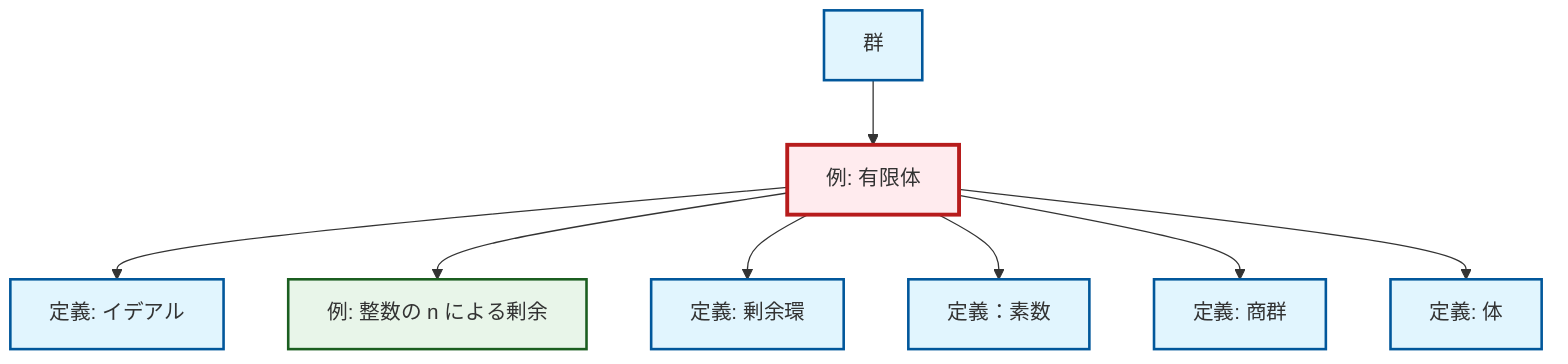 graph TD
    classDef definition fill:#e1f5fe,stroke:#01579b,stroke-width:2px
    classDef theorem fill:#f3e5f5,stroke:#4a148c,stroke-width:2px
    classDef axiom fill:#fff3e0,stroke:#e65100,stroke-width:2px
    classDef example fill:#e8f5e9,stroke:#1b5e20,stroke-width:2px
    classDef current fill:#ffebee,stroke:#b71c1c,stroke-width:3px
    def-field["定義: 体"]:::definition
    def-group["群"]:::definition
    ex-quotient-integers-mod-n["例: 整数の n による剰余"]:::example
    def-prime["定義：素数"]:::definition
    def-quotient-group["定義: 商群"]:::definition
    ex-finite-field["例: 有限体"]:::example
    def-quotient-ring["定義: 剰余環"]:::definition
    def-ideal["定義: イデアル"]:::definition
    ex-finite-field --> def-ideal
    ex-finite-field --> ex-quotient-integers-mod-n
    ex-finite-field --> def-quotient-ring
    def-group --> ex-finite-field
    ex-finite-field --> def-prime
    ex-finite-field --> def-quotient-group
    ex-finite-field --> def-field
    class ex-finite-field current